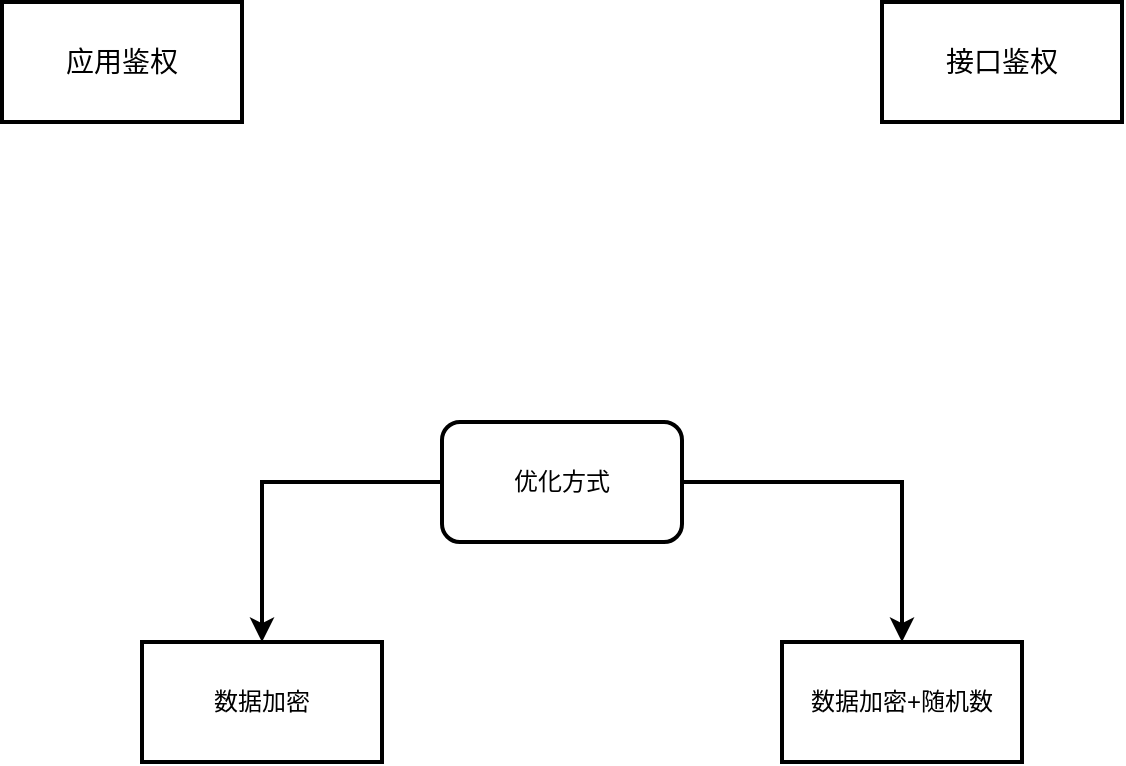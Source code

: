 <mxfile version="18.1.3" type="github">
  <diagram id="gr19GsfAI0ltFGlPIuiG" name="第 1 页">
    <mxGraphModel dx="1038" dy="615" grid="1" gridSize="10" guides="1" tooltips="1" connect="1" arrows="1" fold="1" page="1" pageScale="1" pageWidth="827" pageHeight="1169" math="0" shadow="0">
      <root>
        <mxCell id="0" />
        <mxCell id="1" parent="0" />
        <mxCell id="kvczpbOBSW_Bv-gdOmzf-1" value="应用鉴权" style="rounded=0;whiteSpace=wrap;html=1;fontSize=14;strokeWidth=2;" parent="1" vertex="1">
          <mxGeometry x="110" y="40" width="120" height="60" as="geometry" />
        </mxCell>
        <mxCell id="kvczpbOBSW_Bv-gdOmzf-2" value="接口鉴权" style="rounded=0;whiteSpace=wrap;html=1;fontSize=14;perimeterSpacing=0;strokeWidth=2;" parent="1" vertex="1">
          <mxGeometry x="550" y="40" width="120" height="60" as="geometry" />
        </mxCell>
        <mxCell id="gZ7KEpl0HPWeic_P7Jo5-4" style="edgeStyle=orthogonalEdgeStyle;rounded=0;orthogonalLoop=1;jettySize=auto;html=1;entryX=0.5;entryY=0;entryDx=0;entryDy=0;strokeWidth=2;" parent="1" source="gZ7KEpl0HPWeic_P7Jo5-1" target="gZ7KEpl0HPWeic_P7Jo5-2" edge="1">
          <mxGeometry relative="1" as="geometry" />
        </mxCell>
        <mxCell id="gZ7KEpl0HPWeic_P7Jo5-5" style="edgeStyle=orthogonalEdgeStyle;rounded=0;orthogonalLoop=1;jettySize=auto;html=1;entryX=0.5;entryY=0;entryDx=0;entryDy=0;strokeWidth=2;" parent="1" source="gZ7KEpl0HPWeic_P7Jo5-1" target="gZ7KEpl0HPWeic_P7Jo5-3" edge="1">
          <mxGeometry relative="1" as="geometry" />
        </mxCell>
        <mxCell id="gZ7KEpl0HPWeic_P7Jo5-1" value="优化方式" style="rounded=1;whiteSpace=wrap;html=1;strokeWidth=2;" parent="1" vertex="1">
          <mxGeometry x="330" y="250" width="120" height="60" as="geometry" />
        </mxCell>
        <mxCell id="gZ7KEpl0HPWeic_P7Jo5-2" value="数据加密" style="rounded=0;whiteSpace=wrap;html=1;strokeWidth=2;" parent="1" vertex="1">
          <mxGeometry x="180" y="360" width="120" height="60" as="geometry" />
        </mxCell>
        <mxCell id="gZ7KEpl0HPWeic_P7Jo5-3" value="数据加密+随机数" style="rounded=0;whiteSpace=wrap;html=1;strokeWidth=2;" parent="1" vertex="1">
          <mxGeometry x="500" y="360" width="120" height="60" as="geometry" />
        </mxCell>
      </root>
    </mxGraphModel>
  </diagram>
</mxfile>
